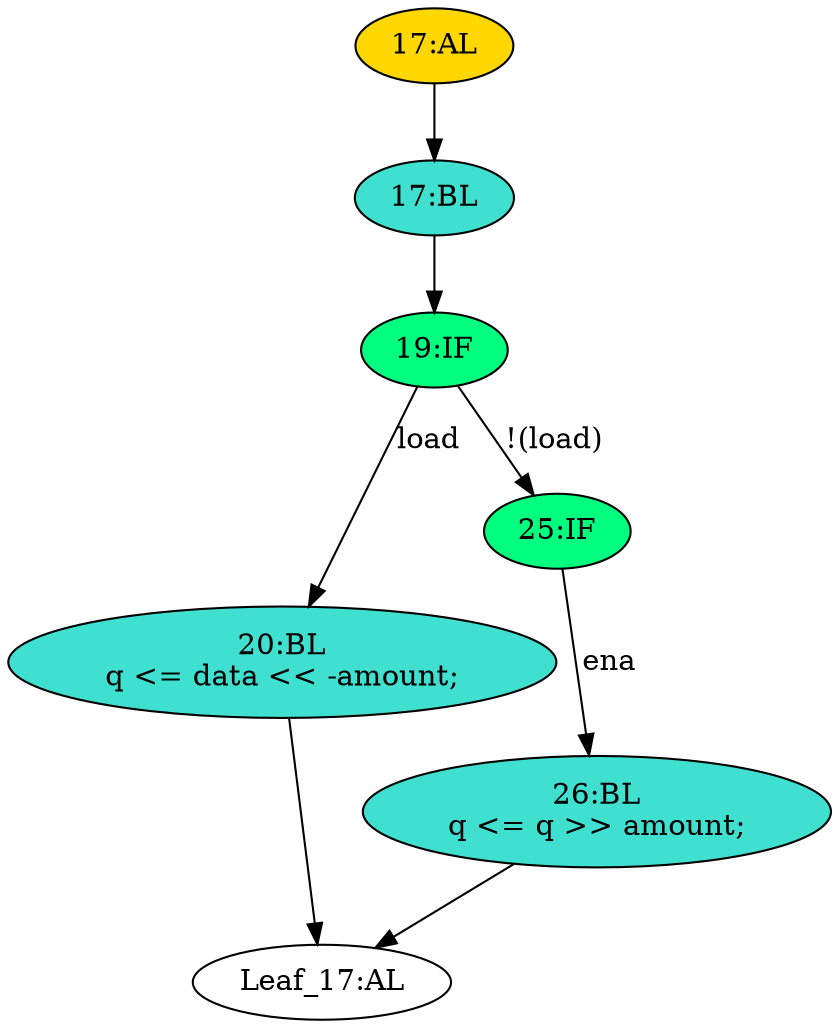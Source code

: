 strict digraph "" {
	node [label="\N"];
	"17:AL"	[ast="<pyverilog.vparser.ast.Always object at 0x7fbd01158450>",
		clk_sens=True,
		fillcolor=gold,
		label="17:AL",
		sens="['clk']",
		statements="[]",
		style=filled,
		typ=Always,
		use_var="['load', 'ena', 'amount', 'data', 'q']"];
	"17:BL"	[ast="<pyverilog.vparser.ast.Block object at 0x7fbd01158610>",
		fillcolor=turquoise,
		label="17:BL",
		statements="[]",
		style=filled,
		typ=Block];
	"17:AL" -> "17:BL"	[cond="[]",
		lineno=None];
	"20:BL"	[ast="<pyverilog.vparser.ast.Block object at 0x7fbd011589d0>",
		fillcolor=turquoise,
		label="20:BL
q <= data << -amount;",
		statements="[<pyverilog.vparser.ast.NonblockingSubstitution object at 0x7fbd01158a10>]",
		style=filled,
		typ=Block];
	"Leaf_17:AL"	[def_var="['q']",
		label="Leaf_17:AL"];
	"20:BL" -> "Leaf_17:AL"	[cond="[]",
		lineno=None];
	"19:IF"	[ast="<pyverilog.vparser.ast.IfStatement object at 0x7fbd01158650>",
		fillcolor=springgreen,
		label="19:IF",
		statements="[]",
		style=filled,
		typ=IfStatement];
	"17:BL" -> "19:IF"	[cond="[]",
		lineno=None];
	"19:IF" -> "20:BL"	[cond="['load']",
		label=load,
		lineno=19];
	"25:IF"	[ast="<pyverilog.vparser.ast.IfStatement object at 0x7fbd011586d0>",
		fillcolor=springgreen,
		label="25:IF",
		statements="[]",
		style=filled,
		typ=IfStatement];
	"19:IF" -> "25:IF"	[cond="['load']",
		label="!(load)",
		lineno=19];
	"26:BL"	[ast="<pyverilog.vparser.ast.Block object at 0x7fbd01158750>",
		fillcolor=turquoise,
		label="26:BL
q <= q >> amount;",
		statements="[<pyverilog.vparser.ast.NonblockingSubstitution object at 0x7fbd01158790>]",
		style=filled,
		typ=Block];
	"26:BL" -> "Leaf_17:AL"	[cond="[]",
		lineno=None];
	"25:IF" -> "26:BL"	[cond="['ena']",
		label=ena,
		lineno=25];
}

